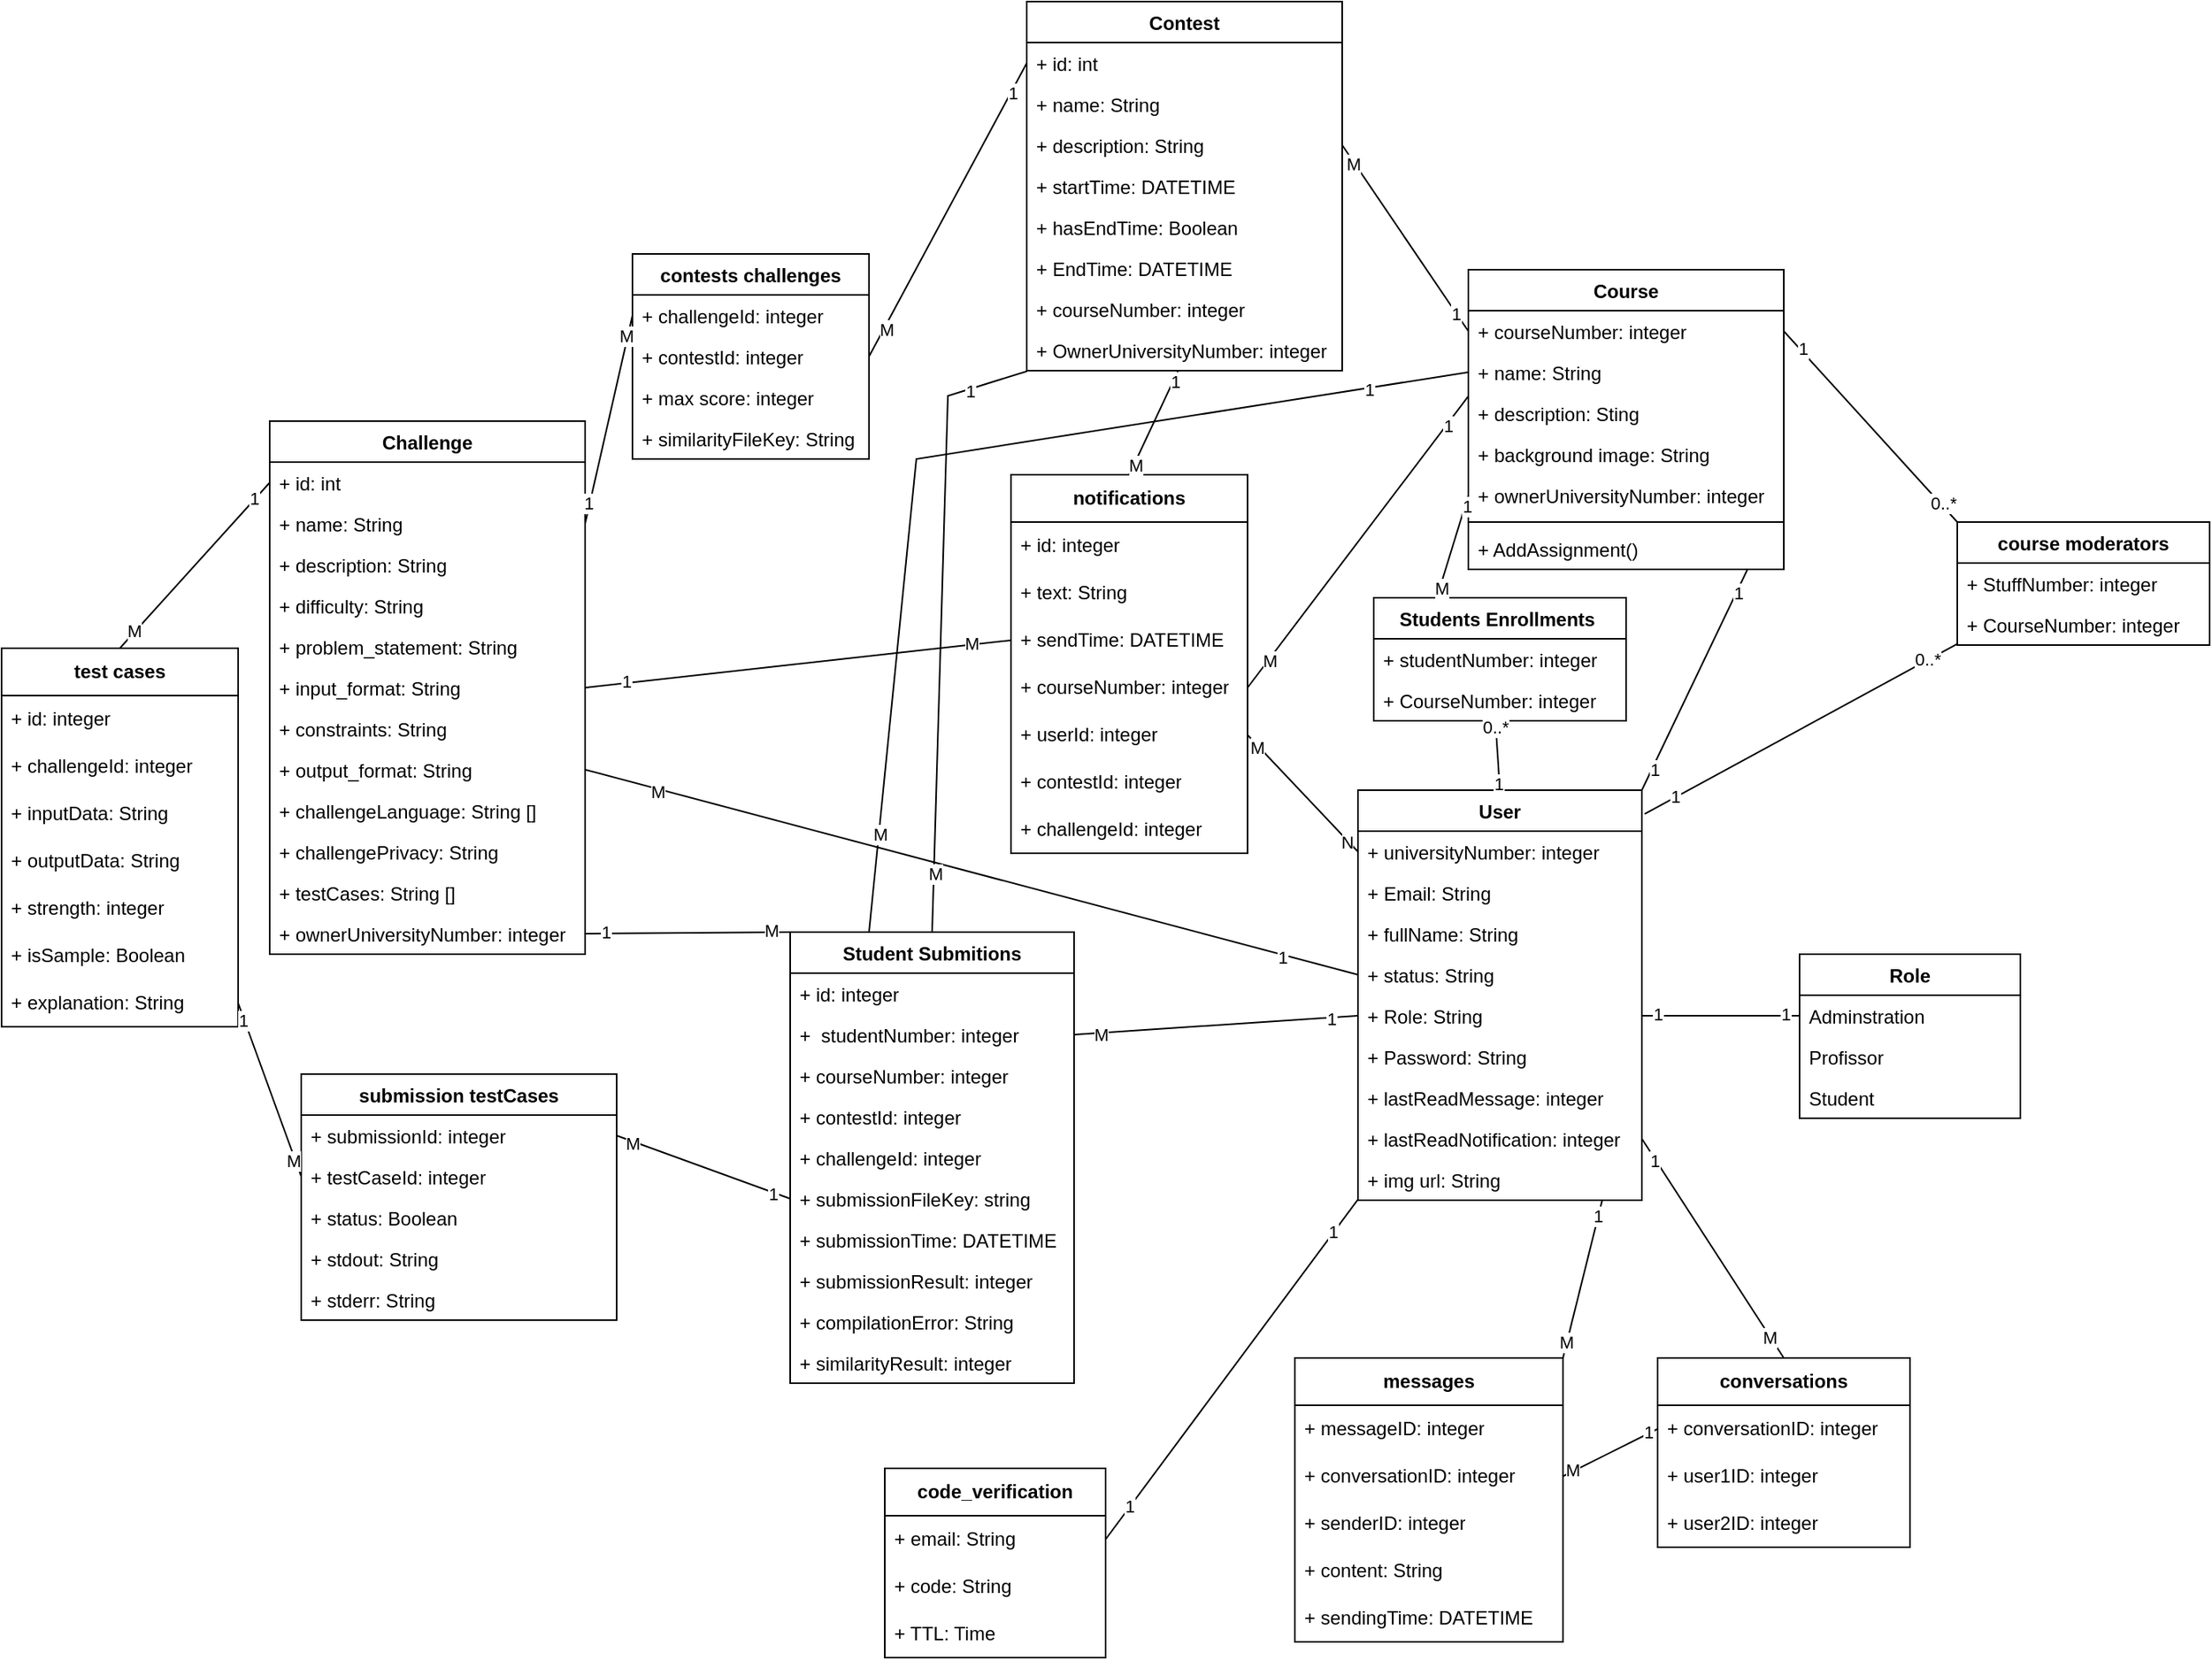 <mxfile version="21.7.5" type="device">
  <diagram id="Jk_f_CvpvK2rDSH8-ZXE" name="Page-1">
    <mxGraphModel dx="1920" dy="2298" grid="1" gridSize="10" guides="1" tooltips="1" connect="1" arrows="1" fold="1" page="1" pageScale="1" pageWidth="1654" pageHeight="1169" math="0" shadow="0">
      <root>
        <mxCell id="0" />
        <mxCell id="1" parent="0" />
        <mxCell id="eDp7D9nRS7GGigEt8n4X-1" value="User" style="swimlane;fontStyle=1;align=center;verticalAlign=top;childLayout=stackLayout;horizontal=1;startSize=26;horizontalStack=0;resizeParent=1;resizeParentMax=0;resizeLast=0;collapsible=1;marginBottom=0;" parent="1" vertex="1">
          <mxGeometry x="1660" y="-150" width="180" height="260" as="geometry">
            <mxRectangle x="860" y="20" width="60" height="26" as="alternateBounds" />
          </mxGeometry>
        </mxCell>
        <mxCell id="eDp7D9nRS7GGigEt8n4X-5" value="+ universityNumber: integer" style="text;strokeColor=none;fillColor=none;align=left;verticalAlign=top;spacingLeft=4;spacingRight=4;overflow=hidden;rotatable=0;points=[[0,0.5],[1,0.5]];portConstraint=eastwest;" parent="eDp7D9nRS7GGigEt8n4X-1" vertex="1">
          <mxGeometry y="26" width="180" height="26" as="geometry" />
        </mxCell>
        <mxCell id="kBpfkPwzgAcpYg6v_Awe-47" value="+ Email: String" style="text;strokeColor=none;fillColor=none;align=left;verticalAlign=top;spacingLeft=4;spacingRight=4;overflow=hidden;rotatable=0;points=[[0,0.5],[1,0.5]];portConstraint=eastwest;" vertex="1" parent="eDp7D9nRS7GGigEt8n4X-1">
          <mxGeometry y="52" width="180" height="26" as="geometry" />
        </mxCell>
        <mxCell id="eDp7D9nRS7GGigEt8n4X-2" value="+ fullName: String" style="text;strokeColor=none;fillColor=none;align=left;verticalAlign=top;spacingLeft=4;spacingRight=4;overflow=hidden;rotatable=0;points=[[0,0.5],[1,0.5]];portConstraint=eastwest;" parent="eDp7D9nRS7GGigEt8n4X-1" vertex="1">
          <mxGeometry y="78" width="180" height="26" as="geometry" />
        </mxCell>
        <mxCell id="eDp7D9nRS7GGigEt8n4X-91" value="+ status: String" style="text;strokeColor=none;fillColor=none;align=left;verticalAlign=top;spacingLeft=4;spacingRight=4;overflow=hidden;rotatable=0;points=[[0,0.5],[1,0.5]];portConstraint=eastwest;" parent="eDp7D9nRS7GGigEt8n4X-1" vertex="1">
          <mxGeometry y="104" width="180" height="26" as="geometry" />
        </mxCell>
        <mxCell id="4LXyiXXGoAEXJD3GK57s-1" value="+ Role: String" style="text;strokeColor=none;fillColor=none;align=left;verticalAlign=top;spacingLeft=4;spacingRight=4;overflow=hidden;rotatable=0;points=[[0,0.5],[1,0.5]];portConstraint=eastwest;" parent="eDp7D9nRS7GGigEt8n4X-1" vertex="1">
          <mxGeometry y="130" width="180" height="26" as="geometry" />
        </mxCell>
        <mxCell id="eDp7D9nRS7GGigEt8n4X-6" value="+ Password: String" style="text;strokeColor=none;fillColor=none;align=left;verticalAlign=top;spacingLeft=4;spacingRight=4;overflow=hidden;rotatable=0;points=[[0,0.5],[1,0.5]];portConstraint=eastwest;" parent="eDp7D9nRS7GGigEt8n4X-1" vertex="1">
          <mxGeometry y="156" width="180" height="26" as="geometry" />
        </mxCell>
        <mxCell id="eDp7D9nRS7GGigEt8n4X-4" value="+ lastReadMessage: integer" style="text;strokeColor=none;fillColor=none;align=left;verticalAlign=top;spacingLeft=4;spacingRight=4;overflow=hidden;rotatable=0;points=[[0,0.5],[1,0.5]];portConstraint=eastwest;" parent="eDp7D9nRS7GGigEt8n4X-1" vertex="1">
          <mxGeometry y="182" width="180" height="26" as="geometry" />
        </mxCell>
        <mxCell id="eDp7D9nRS7GGigEt8n4X-18" value="+ lastReadNotification: integer" style="text;strokeColor=none;fillColor=none;align=left;verticalAlign=top;spacingLeft=4;spacingRight=4;overflow=hidden;rotatable=0;points=[[0,0.5],[1,0.5]];portConstraint=eastwest;" parent="eDp7D9nRS7GGigEt8n4X-1" vertex="1">
          <mxGeometry y="208" width="180" height="26" as="geometry" />
        </mxCell>
        <mxCell id="eDp7D9nRS7GGigEt8n4X-90" value="+ img url: String " style="text;strokeColor=none;fillColor=none;align=left;verticalAlign=top;spacingLeft=4;spacingRight=4;overflow=hidden;rotatable=0;points=[[0,0.5],[1,0.5]];portConstraint=eastwest;" parent="eDp7D9nRS7GGigEt8n4X-1" vertex="1">
          <mxGeometry y="234" width="180" height="26" as="geometry" />
        </mxCell>
        <mxCell id="eDp7D9nRS7GGigEt8n4X-19" value="Course" style="swimlane;fontStyle=1;align=center;verticalAlign=top;childLayout=stackLayout;horizontal=1;startSize=26;horizontalStack=0;resizeParent=1;resizeParentMax=0;resizeLast=0;collapsible=1;marginBottom=0;" parent="1" vertex="1">
          <mxGeometry x="1730" y="-480" width="200" height="190" as="geometry" />
        </mxCell>
        <mxCell id="eDp7D9nRS7GGigEt8n4X-20" value="+ courseNumber: integer" style="text;strokeColor=none;fillColor=none;align=left;verticalAlign=top;spacingLeft=4;spacingRight=4;overflow=hidden;rotatable=0;points=[[0,0.5],[1,0.5]];portConstraint=eastwest;" parent="eDp7D9nRS7GGigEt8n4X-19" vertex="1">
          <mxGeometry y="26" width="200" height="26" as="geometry" />
        </mxCell>
        <mxCell id="eDp7D9nRS7GGigEt8n4X-23" value="+ name: String" style="text;strokeColor=none;fillColor=none;align=left;verticalAlign=top;spacingLeft=4;spacingRight=4;overflow=hidden;rotatable=0;points=[[0,0.5],[1,0.5]];portConstraint=eastwest;" parent="eDp7D9nRS7GGigEt8n4X-19" vertex="1">
          <mxGeometry y="52" width="200" height="26" as="geometry" />
        </mxCell>
        <mxCell id="iztIxZkP0zYVga7EsupR-1" value="+ description: Sting" style="text;strokeColor=none;fillColor=none;align=left;verticalAlign=top;spacingLeft=4;spacingRight=4;overflow=hidden;rotatable=0;points=[[0,0.5],[1,0.5]];portConstraint=eastwest;" parent="eDp7D9nRS7GGigEt8n4X-19" vertex="1">
          <mxGeometry y="78" width="200" height="26" as="geometry" />
        </mxCell>
        <mxCell id="iztIxZkP0zYVga7EsupR-2" value="+ background image: String" style="text;strokeColor=none;fillColor=none;align=left;verticalAlign=top;spacingLeft=4;spacingRight=4;overflow=hidden;rotatable=0;points=[[0,0.5],[1,0.5]];portConstraint=eastwest;" parent="eDp7D9nRS7GGigEt8n4X-19" vertex="1">
          <mxGeometry y="104" width="200" height="26" as="geometry" />
        </mxCell>
        <mxCell id="41iTAI2O1hVIT4bep-AT-25" value="+ ownerUniversityNumber: integer" style="text;strokeColor=none;fillColor=none;align=left;verticalAlign=top;spacingLeft=4;spacingRight=4;overflow=hidden;rotatable=0;points=[[0,0.5],[1,0.5]];portConstraint=eastwest;" parent="eDp7D9nRS7GGigEt8n4X-19" vertex="1">
          <mxGeometry y="130" width="200" height="26" as="geometry" />
        </mxCell>
        <mxCell id="eDp7D9nRS7GGigEt8n4X-21" value="" style="line;strokeWidth=1;fillColor=none;align=left;verticalAlign=middle;spacingTop=-1;spacingLeft=3;spacingRight=3;rotatable=0;labelPosition=right;points=[];portConstraint=eastwest;" parent="eDp7D9nRS7GGigEt8n4X-19" vertex="1">
          <mxGeometry y="156" width="200" height="8" as="geometry" />
        </mxCell>
        <mxCell id="eDp7D9nRS7GGigEt8n4X-94" value="+ AddAssignment()" style="text;strokeColor=none;fillColor=none;align=left;verticalAlign=top;spacingLeft=4;spacingRight=4;overflow=hidden;rotatable=0;points=[[0,0.5],[1,0.5]];portConstraint=eastwest;" parent="eDp7D9nRS7GGigEt8n4X-19" vertex="1">
          <mxGeometry y="164" width="200" height="26" as="geometry" />
        </mxCell>
        <mxCell id="eDp7D9nRS7GGigEt8n4X-29" value="Challenge" style="swimlane;fontStyle=1;align=center;verticalAlign=top;childLayout=stackLayout;horizontal=1;startSize=26;horizontalStack=0;resizeParent=1;resizeParentMax=0;resizeLast=0;collapsible=1;marginBottom=0;" parent="1" vertex="1">
          <mxGeometry x="970" y="-384" width="200" height="338" as="geometry" />
        </mxCell>
        <mxCell id="eDp7D9nRS7GGigEt8n4X-30" value="+ id: int" style="text;strokeColor=none;fillColor=none;align=left;verticalAlign=top;spacingLeft=4;spacingRight=4;overflow=hidden;rotatable=0;points=[[0,0.5],[1,0.5]];portConstraint=eastwest;" parent="eDp7D9nRS7GGigEt8n4X-29" vertex="1">
          <mxGeometry y="26" width="200" height="26" as="geometry" />
        </mxCell>
        <mxCell id="eDp7D9nRS7GGigEt8n4X-33" value="+ name: String" style="text;strokeColor=none;fillColor=none;align=left;verticalAlign=top;spacingLeft=4;spacingRight=4;overflow=hidden;rotatable=0;points=[[0,0.5],[1,0.5]];portConstraint=eastwest;" parent="eDp7D9nRS7GGigEt8n4X-29" vertex="1">
          <mxGeometry y="52" width="200" height="26" as="geometry" />
        </mxCell>
        <mxCell id="eDp7D9nRS7GGigEt8n4X-34" value="+ description: String" style="text;strokeColor=none;fillColor=none;align=left;verticalAlign=top;spacingLeft=4;spacingRight=4;overflow=hidden;rotatable=0;points=[[0,0.5],[1,0.5]];portConstraint=eastwest;" parent="eDp7D9nRS7GGigEt8n4X-29" vertex="1">
          <mxGeometry y="78" width="200" height="26" as="geometry" />
        </mxCell>
        <mxCell id="kBpfkPwzgAcpYg6v_Awe-37" value="+ difficulty: String" style="text;strokeColor=none;fillColor=none;align=left;verticalAlign=top;spacingLeft=4;spacingRight=4;overflow=hidden;rotatable=0;points=[[0,0.5],[1,0.5]];portConstraint=eastwest;" vertex="1" parent="eDp7D9nRS7GGigEt8n4X-29">
          <mxGeometry y="104" width="200" height="26" as="geometry" />
        </mxCell>
        <mxCell id="kBpfkPwzgAcpYg6v_Awe-38" value="+ problem_statement: String" style="text;strokeColor=none;fillColor=none;align=left;verticalAlign=top;spacingLeft=4;spacingRight=4;overflow=hidden;rotatable=0;points=[[0,0.5],[1,0.5]];portConstraint=eastwest;" vertex="1" parent="eDp7D9nRS7GGigEt8n4X-29">
          <mxGeometry y="130" width="200" height="26" as="geometry" />
        </mxCell>
        <mxCell id="kBpfkPwzgAcpYg6v_Awe-39" value="+ input_format: String" style="text;strokeColor=none;fillColor=none;align=left;verticalAlign=top;spacingLeft=4;spacingRight=4;overflow=hidden;rotatable=0;points=[[0,0.5],[1,0.5]];portConstraint=eastwest;" vertex="1" parent="eDp7D9nRS7GGigEt8n4X-29">
          <mxGeometry y="156" width="200" height="26" as="geometry" />
        </mxCell>
        <mxCell id="kBpfkPwzgAcpYg6v_Awe-40" value="+ constraints: String" style="text;strokeColor=none;fillColor=none;align=left;verticalAlign=top;spacingLeft=4;spacingRight=4;overflow=hidden;rotatable=0;points=[[0,0.5],[1,0.5]];portConstraint=eastwest;" vertex="1" parent="eDp7D9nRS7GGigEt8n4X-29">
          <mxGeometry y="182" width="200" height="26" as="geometry" />
        </mxCell>
        <mxCell id="kBpfkPwzgAcpYg6v_Awe-41" value="+ output_format: String" style="text;strokeColor=none;fillColor=none;align=left;verticalAlign=top;spacingLeft=4;spacingRight=4;overflow=hidden;rotatable=0;points=[[0,0.5],[1,0.5]];portConstraint=eastwest;" vertex="1" parent="eDp7D9nRS7GGigEt8n4X-29">
          <mxGeometry y="208" width="200" height="26" as="geometry" />
        </mxCell>
        <mxCell id="kBpfkPwzgAcpYg6v_Awe-44" value="+ challengeLanguage: String []" style="text;strokeColor=none;fillColor=none;align=left;verticalAlign=top;spacingLeft=4;spacingRight=4;overflow=hidden;rotatable=0;points=[[0,0.5],[1,0.5]];portConstraint=eastwest;" vertex="1" parent="eDp7D9nRS7GGigEt8n4X-29">
          <mxGeometry y="234" width="200" height="26" as="geometry" />
        </mxCell>
        <mxCell id="kBpfkPwzgAcpYg6v_Awe-42" value="+ challengePrivacy: String" style="text;strokeColor=none;fillColor=none;align=left;verticalAlign=top;spacingLeft=4;spacingRight=4;overflow=hidden;rotatable=0;points=[[0,0.5],[1,0.5]];portConstraint=eastwest;" vertex="1" parent="eDp7D9nRS7GGigEt8n4X-29">
          <mxGeometry y="260" width="200" height="26" as="geometry" />
        </mxCell>
        <mxCell id="eDp7D9nRS7GGigEt8n4X-35" value="+ testCases: String []" style="text;strokeColor=none;fillColor=none;align=left;verticalAlign=top;spacingLeft=4;spacingRight=4;overflow=hidden;rotatable=0;points=[[0,0.5],[1,0.5]];portConstraint=eastwest;" parent="eDp7D9nRS7GGigEt8n4X-29" vertex="1">
          <mxGeometry y="286" width="200" height="26" as="geometry" />
        </mxCell>
        <mxCell id="41iTAI2O1hVIT4bep-AT-24" value="+ ownerUniversityNumber: integer" style="text;strokeColor=none;fillColor=none;align=left;verticalAlign=top;spacingLeft=4;spacingRight=4;overflow=hidden;rotatable=0;points=[[0,0.5],[1,0.5]];portConstraint=eastwest;" parent="eDp7D9nRS7GGigEt8n4X-29" vertex="1">
          <mxGeometry y="312" width="200" height="26" as="geometry" />
        </mxCell>
        <mxCell id="eDp7D9nRS7GGigEt8n4X-38" value="course moderators" style="swimlane;fontStyle=1;align=center;verticalAlign=top;childLayout=stackLayout;horizontal=1;startSize=26;horizontalStack=0;resizeParent=1;resizeParentMax=0;resizeLast=0;collapsible=1;marginBottom=0;" parent="1" vertex="1">
          <mxGeometry x="2040" y="-320" width="160" height="78" as="geometry" />
        </mxCell>
        <mxCell id="eDp7D9nRS7GGigEt8n4X-39" value="+ StuffNumber: integer" style="text;strokeColor=none;fillColor=none;align=left;verticalAlign=top;spacingLeft=4;spacingRight=4;overflow=hidden;rotatable=0;points=[[0,0.5],[1,0.5]];portConstraint=eastwest;" parent="eDp7D9nRS7GGigEt8n4X-38" vertex="1">
          <mxGeometry y="26" width="160" height="26" as="geometry" />
        </mxCell>
        <mxCell id="eDp7D9nRS7GGigEt8n4X-42" value="+ CourseNumber: integer" style="text;strokeColor=none;fillColor=none;align=left;verticalAlign=top;spacingLeft=4;spacingRight=4;overflow=hidden;rotatable=0;points=[[0,0.5],[1,0.5]];portConstraint=eastwest;" parent="eDp7D9nRS7GGigEt8n4X-38" vertex="1">
          <mxGeometry y="52" width="160" height="26" as="geometry" />
        </mxCell>
        <mxCell id="eDp7D9nRS7GGigEt8n4X-52" value="Students Enrollments " style="swimlane;fontStyle=1;align=center;verticalAlign=top;childLayout=stackLayout;horizontal=1;startSize=26;horizontalStack=0;resizeParent=1;resizeParentMax=0;resizeLast=0;collapsible=1;marginBottom=0;" parent="1" vertex="1">
          <mxGeometry x="1670" y="-272" width="160" height="78" as="geometry" />
        </mxCell>
        <mxCell id="eDp7D9nRS7GGigEt8n4X-53" value="+ studentNumber: integer" style="text;strokeColor=none;fillColor=none;align=left;verticalAlign=top;spacingLeft=4;spacingRight=4;overflow=hidden;rotatable=0;points=[[0,0.5],[1,0.5]];portConstraint=eastwest;" parent="eDp7D9nRS7GGigEt8n4X-52" vertex="1">
          <mxGeometry y="26" width="160" height="26" as="geometry" />
        </mxCell>
        <mxCell id="eDp7D9nRS7GGigEt8n4X-54" value="+ CourseNumber: integer" style="text;strokeColor=none;fillColor=none;align=left;verticalAlign=top;spacingLeft=4;spacingRight=4;overflow=hidden;rotatable=0;points=[[0,0.5],[1,0.5]];portConstraint=eastwest;" parent="eDp7D9nRS7GGigEt8n4X-52" vertex="1">
          <mxGeometry y="52" width="160" height="26" as="geometry" />
        </mxCell>
        <mxCell id="eDp7D9nRS7GGigEt8n4X-69" value="Student Submitions" style="swimlane;fontStyle=1;align=center;verticalAlign=top;childLayout=stackLayout;horizontal=1;startSize=26;horizontalStack=0;resizeParent=1;resizeParentMax=0;resizeLast=0;collapsible=1;marginBottom=0;" parent="1" vertex="1">
          <mxGeometry x="1300" y="-60" width="180" height="286" as="geometry" />
        </mxCell>
        <mxCell id="eDp7D9nRS7GGigEt8n4X-70" value="+ id: integer" style="text;strokeColor=none;fillColor=none;align=left;verticalAlign=top;spacingLeft=4;spacingRight=4;overflow=hidden;rotatable=0;points=[[0,0.5],[1,0.5]];portConstraint=eastwest;" parent="eDp7D9nRS7GGigEt8n4X-69" vertex="1">
          <mxGeometry y="26" width="180" height="26" as="geometry" />
        </mxCell>
        <mxCell id="eDp7D9nRS7GGigEt8n4X-73" value="+  studentNumber: integer" style="text;strokeColor=none;fillColor=none;align=left;verticalAlign=top;spacingLeft=4;spacingRight=4;overflow=hidden;rotatable=0;points=[[0,0.5],[1,0.5]];portConstraint=eastwest;" parent="eDp7D9nRS7GGigEt8n4X-69" vertex="1">
          <mxGeometry y="52" width="180" height="26" as="geometry" />
        </mxCell>
        <mxCell id="eDp7D9nRS7GGigEt8n4X-74" value="+ courseNumber: integer" style="text;strokeColor=none;fillColor=none;align=left;verticalAlign=top;spacingLeft=4;spacingRight=4;overflow=hidden;rotatable=0;points=[[0,0.5],[1,0.5]];portConstraint=eastwest;" parent="eDp7D9nRS7GGigEt8n4X-69" vertex="1">
          <mxGeometry y="78" width="180" height="26" as="geometry" />
        </mxCell>
        <mxCell id="kBpfkPwzgAcpYg6v_Awe-81" value="+ contestId: integer" style="text;strokeColor=none;fillColor=none;align=left;verticalAlign=top;spacingLeft=4;spacingRight=4;overflow=hidden;rotatable=0;points=[[0,0.5],[1,0.5]];portConstraint=eastwest;" vertex="1" parent="eDp7D9nRS7GGigEt8n4X-69">
          <mxGeometry y="104" width="180" height="26" as="geometry" />
        </mxCell>
        <mxCell id="eDp7D9nRS7GGigEt8n4X-85" value="+ challengeId: integer" style="text;strokeColor=none;fillColor=none;align=left;verticalAlign=top;spacingLeft=4;spacingRight=4;overflow=hidden;rotatable=0;points=[[0,0.5],[1,0.5]];portConstraint=eastwest;" parent="eDp7D9nRS7GGigEt8n4X-69" vertex="1">
          <mxGeometry y="130" width="180" height="26" as="geometry" />
        </mxCell>
        <mxCell id="eDp7D9nRS7GGigEt8n4X-87" value="+ submissionFileKey: string" style="text;strokeColor=none;fillColor=none;align=left;verticalAlign=top;spacingLeft=4;spacingRight=4;overflow=hidden;rotatable=0;points=[[0,0.5],[1,0.5]];portConstraint=eastwest;" parent="eDp7D9nRS7GGigEt8n4X-69" vertex="1">
          <mxGeometry y="156" width="180" height="26" as="geometry" />
        </mxCell>
        <mxCell id="eDp7D9nRS7GGigEt8n4X-88" value="+ submissionTime: DATETIME" style="text;strokeColor=none;fillColor=none;align=left;verticalAlign=top;spacingLeft=4;spacingRight=4;overflow=hidden;rotatable=0;points=[[0,0.5],[1,0.5]];portConstraint=eastwest;" parent="eDp7D9nRS7GGigEt8n4X-69" vertex="1">
          <mxGeometry y="182" width="180" height="26" as="geometry" />
        </mxCell>
        <mxCell id="kBpfkPwzgAcpYg6v_Awe-59" value="+ submissionResult: integer" style="text;strokeColor=none;fillColor=none;align=left;verticalAlign=top;spacingLeft=4;spacingRight=4;overflow=hidden;rotatable=0;points=[[0,0.5],[1,0.5]];portConstraint=eastwest;" vertex="1" parent="eDp7D9nRS7GGigEt8n4X-69">
          <mxGeometry y="208" width="180" height="26" as="geometry" />
        </mxCell>
        <mxCell id="kBpfkPwzgAcpYg6v_Awe-60" value="+ compilationError: String" style="text;strokeColor=none;fillColor=none;align=left;verticalAlign=top;spacingLeft=4;spacingRight=4;overflow=hidden;rotatable=0;points=[[0,0.5],[1,0.5]];portConstraint=eastwest;" vertex="1" parent="eDp7D9nRS7GGigEt8n4X-69">
          <mxGeometry y="234" width="180" height="26" as="geometry" />
        </mxCell>
        <mxCell id="kBpfkPwzgAcpYg6v_Awe-61" value="+ similarityResult: integer" style="text;strokeColor=none;fillColor=none;align=left;verticalAlign=top;spacingLeft=4;spacingRight=4;overflow=hidden;rotatable=0;points=[[0,0.5],[1,0.5]];portConstraint=eastwest;" vertex="1" parent="eDp7D9nRS7GGigEt8n4X-69">
          <mxGeometry y="260" width="180" height="26" as="geometry" />
        </mxCell>
        <mxCell id="4LXyiXXGoAEXJD3GK57s-2" value="Role" style="swimlane;fontStyle=1;childLayout=stackLayout;horizontal=1;startSize=26;fillColor=none;horizontalStack=0;resizeParent=1;resizeParentMax=0;resizeLast=0;collapsible=1;marginBottom=0;" parent="1" vertex="1">
          <mxGeometry x="1940" y="-46" width="140" height="104" as="geometry" />
        </mxCell>
        <mxCell id="4LXyiXXGoAEXJD3GK57s-3" value="Adminstration" style="text;strokeColor=none;fillColor=none;align=left;verticalAlign=top;spacingLeft=4;spacingRight=4;overflow=hidden;rotatable=0;points=[[0,0.5],[1,0.5]];portConstraint=eastwest;" parent="4LXyiXXGoAEXJD3GK57s-2" vertex="1">
          <mxGeometry y="26" width="140" height="26" as="geometry" />
        </mxCell>
        <mxCell id="4LXyiXXGoAEXJD3GK57s-4" value="Profissor" style="text;strokeColor=none;fillColor=none;align=left;verticalAlign=top;spacingLeft=4;spacingRight=4;overflow=hidden;rotatable=0;points=[[0,0.5],[1,0.5]];portConstraint=eastwest;" parent="4LXyiXXGoAEXJD3GK57s-2" vertex="1">
          <mxGeometry y="52" width="140" height="26" as="geometry" />
        </mxCell>
        <mxCell id="4LXyiXXGoAEXJD3GK57s-5" value="Student" style="text;strokeColor=none;fillColor=none;align=left;verticalAlign=top;spacingLeft=4;spacingRight=4;overflow=hidden;rotatable=0;points=[[0,0.5],[1,0.5]];portConstraint=eastwest;" parent="4LXyiXXGoAEXJD3GK57s-2" vertex="1">
          <mxGeometry y="78" width="140" height="26" as="geometry" />
        </mxCell>
        <mxCell id="41iTAI2O1hVIT4bep-AT-3" value="Contest" style="swimlane;fontStyle=1;childLayout=stackLayout;horizontal=1;startSize=26;fillColor=none;horizontalStack=0;resizeParent=1;resizeParentMax=0;resizeLast=0;collapsible=1;marginBottom=0;" parent="1" vertex="1">
          <mxGeometry x="1450" y="-650" width="200" height="234" as="geometry" />
        </mxCell>
        <mxCell id="41iTAI2O1hVIT4bep-AT-7" value="+ id: int" style="text;strokeColor=none;fillColor=none;align=left;verticalAlign=top;spacingLeft=4;spacingRight=4;overflow=hidden;rotatable=0;points=[[0,0.5],[1,0.5]];portConstraint=eastwest;" parent="41iTAI2O1hVIT4bep-AT-3" vertex="1">
          <mxGeometry y="26" width="200" height="26" as="geometry" />
        </mxCell>
        <mxCell id="41iTAI2O1hVIT4bep-AT-8" value="+ name: String" style="text;strokeColor=none;fillColor=none;align=left;verticalAlign=top;spacingLeft=4;spacingRight=4;overflow=hidden;rotatable=0;points=[[0,0.5],[1,0.5]];portConstraint=eastwest;" parent="41iTAI2O1hVIT4bep-AT-3" vertex="1">
          <mxGeometry y="52" width="200" height="26" as="geometry" />
        </mxCell>
        <mxCell id="rzQLqiyJ5y7Z2GOoiwzJ-1" value="+ description: String" style="text;strokeColor=none;fillColor=none;align=left;verticalAlign=top;spacingLeft=4;spacingRight=4;overflow=hidden;rotatable=0;points=[[0,0.5],[1,0.5]];portConstraint=eastwest;" parent="41iTAI2O1hVIT4bep-AT-3" vertex="1">
          <mxGeometry y="78" width="200" height="26" as="geometry" />
        </mxCell>
        <mxCell id="41iTAI2O1hVIT4bep-AT-5" value="+ startTime: DATETIME" style="text;strokeColor=none;fillColor=none;align=left;verticalAlign=top;spacingLeft=4;spacingRight=4;overflow=hidden;rotatable=0;points=[[0,0.5],[1,0.5]];portConstraint=eastwest;" parent="41iTAI2O1hVIT4bep-AT-3" vertex="1">
          <mxGeometry y="104" width="200" height="26" as="geometry" />
        </mxCell>
        <mxCell id="rzQLqiyJ5y7Z2GOoiwzJ-2" value="+ hasEndTime: Boolean" style="text;strokeColor=none;fillColor=none;align=left;verticalAlign=top;spacingLeft=4;spacingRight=4;overflow=hidden;rotatable=0;points=[[0,0.5],[1,0.5]];portConstraint=eastwest;" parent="41iTAI2O1hVIT4bep-AT-3" vertex="1">
          <mxGeometry y="130" width="200" height="26" as="geometry" />
        </mxCell>
        <mxCell id="41iTAI2O1hVIT4bep-AT-6" value="+ EndTime: DATETIME" style="text;strokeColor=none;fillColor=none;align=left;verticalAlign=top;spacingLeft=4;spacingRight=4;overflow=hidden;rotatable=0;points=[[0,0.5],[1,0.5]];portConstraint=eastwest;" parent="41iTAI2O1hVIT4bep-AT-3" vertex="1">
          <mxGeometry y="156" width="200" height="26" as="geometry" />
        </mxCell>
        <mxCell id="iztIxZkP0zYVga7EsupR-3" value="+ courseNumber: integer" style="text;align=left;verticalAlign=top;spacingLeft=4;spacingRight=4;overflow=hidden;rotatable=0;points=[[0,0.5],[1,0.5]];portConstraint=eastwest;" parent="41iTAI2O1hVIT4bep-AT-3" vertex="1">
          <mxGeometry y="182" width="200" height="26" as="geometry" />
        </mxCell>
        <mxCell id="41iTAI2O1hVIT4bep-AT-23" value="+ OwnerUniversityNumber: integer" style="text;strokeColor=none;fillColor=none;align=left;verticalAlign=top;spacingLeft=4;spacingRight=4;overflow=hidden;rotatable=0;points=[[0,0.5],[1,0.5]];portConstraint=eastwest;" parent="41iTAI2O1hVIT4bep-AT-3" vertex="1">
          <mxGeometry y="208" width="200" height="26" as="geometry" />
        </mxCell>
        <mxCell id="41iTAI2O1hVIT4bep-AT-13" value="contests challenges" style="swimlane;fontStyle=1;childLayout=stackLayout;horizontal=1;startSize=26;fillColor=none;horizontalStack=0;resizeParent=1;resizeParentMax=0;resizeLast=0;collapsible=1;marginBottom=0;" parent="1" vertex="1">
          <mxGeometry x="1200" y="-490" width="150" height="130" as="geometry" />
        </mxCell>
        <mxCell id="41iTAI2O1hVIT4bep-AT-14" value="+ challengeId: integer" style="text;strokeColor=none;fillColor=none;align=left;verticalAlign=top;spacingLeft=4;spacingRight=4;overflow=hidden;rotatable=0;points=[[0,0.5],[1,0.5]];portConstraint=eastwest;" parent="41iTAI2O1hVIT4bep-AT-13" vertex="1">
          <mxGeometry y="26" width="150" height="26" as="geometry" />
        </mxCell>
        <mxCell id="41iTAI2O1hVIT4bep-AT-15" value="+ contestId: integer" style="text;strokeColor=none;fillColor=none;align=left;verticalAlign=top;spacingLeft=4;spacingRight=4;overflow=hidden;rotatable=0;points=[[0,0.5],[1,0.5]];portConstraint=eastwest;" parent="41iTAI2O1hVIT4bep-AT-13" vertex="1">
          <mxGeometry y="52" width="150" height="26" as="geometry" />
        </mxCell>
        <mxCell id="41iTAI2O1hVIT4bep-AT-16" value="+ max score: integer" style="text;strokeColor=none;fillColor=none;align=left;verticalAlign=top;spacingLeft=4;spacingRight=4;overflow=hidden;rotatable=0;points=[[0,0.5],[1,0.5]];portConstraint=eastwest;" parent="41iTAI2O1hVIT4bep-AT-13" vertex="1">
          <mxGeometry y="78" width="150" height="26" as="geometry" />
        </mxCell>
        <mxCell id="kBpfkPwzgAcpYg6v_Awe-46" value="+ similarityFileKey: String" style="text;strokeColor=none;fillColor=none;align=left;verticalAlign=top;spacingLeft=4;spacingRight=4;overflow=hidden;rotatable=0;points=[[0,0.5],[1,0.5]];portConstraint=eastwest;" vertex="1" parent="41iTAI2O1hVIT4bep-AT-13">
          <mxGeometry y="104" width="150" height="26" as="geometry" />
        </mxCell>
        <mxCell id="kBpfkPwzgAcpYg6v_Awe-2" value="&lt;b&gt;code_verification&lt;/b&gt;" style="swimlane;fontStyle=0;childLayout=stackLayout;horizontal=1;startSize=30;horizontalStack=0;resizeParent=1;resizeParentMax=0;resizeLast=0;collapsible=1;marginBottom=0;whiteSpace=wrap;html=1;" vertex="1" parent="1">
          <mxGeometry x="1360" y="280" width="140" height="120" as="geometry" />
        </mxCell>
        <mxCell id="kBpfkPwzgAcpYg6v_Awe-3" value="+ email: String" style="text;strokeColor=none;fillColor=none;align=left;verticalAlign=middle;spacingLeft=4;spacingRight=4;overflow=hidden;points=[[0,0.5],[1,0.5]];portConstraint=eastwest;rotatable=0;whiteSpace=wrap;html=1;" vertex="1" parent="kBpfkPwzgAcpYg6v_Awe-2">
          <mxGeometry y="30" width="140" height="30" as="geometry" />
        </mxCell>
        <mxCell id="kBpfkPwzgAcpYg6v_Awe-4" value="+ code: String" style="text;strokeColor=none;fillColor=none;align=left;verticalAlign=middle;spacingLeft=4;spacingRight=4;overflow=hidden;points=[[0,0.5],[1,0.5]];portConstraint=eastwest;rotatable=0;whiteSpace=wrap;html=1;" vertex="1" parent="kBpfkPwzgAcpYg6v_Awe-2">
          <mxGeometry y="60" width="140" height="30" as="geometry" />
        </mxCell>
        <mxCell id="kBpfkPwzgAcpYg6v_Awe-5" value="+ TTL: Time" style="text;strokeColor=none;fillColor=none;align=left;verticalAlign=middle;spacingLeft=4;spacingRight=4;overflow=hidden;points=[[0,0.5],[1,0.5]];portConstraint=eastwest;rotatable=0;whiteSpace=wrap;html=1;" vertex="1" parent="kBpfkPwzgAcpYg6v_Awe-2">
          <mxGeometry y="90" width="140" height="30" as="geometry" />
        </mxCell>
        <mxCell id="kBpfkPwzgAcpYg6v_Awe-6" value="&lt;b&gt;notifications&lt;/b&gt;" style="swimlane;fontStyle=0;childLayout=stackLayout;horizontal=1;startSize=30;horizontalStack=0;resizeParent=1;resizeParentMax=0;resizeLast=0;collapsible=1;marginBottom=0;whiteSpace=wrap;html=1;" vertex="1" parent="1">
          <mxGeometry x="1440" y="-350" width="150" height="240" as="geometry" />
        </mxCell>
        <mxCell id="kBpfkPwzgAcpYg6v_Awe-7" value="+ id: integer" style="text;strokeColor=none;fillColor=none;align=left;verticalAlign=middle;spacingLeft=4;spacingRight=4;overflow=hidden;points=[[0,0.5],[1,0.5]];portConstraint=eastwest;rotatable=0;whiteSpace=wrap;html=1;" vertex="1" parent="kBpfkPwzgAcpYg6v_Awe-6">
          <mxGeometry y="30" width="150" height="30" as="geometry" />
        </mxCell>
        <mxCell id="kBpfkPwzgAcpYg6v_Awe-8" value="+ text: String" style="text;strokeColor=none;fillColor=none;align=left;verticalAlign=middle;spacingLeft=4;spacingRight=4;overflow=hidden;points=[[0,0.5],[1,0.5]];portConstraint=eastwest;rotatable=0;whiteSpace=wrap;html=1;" vertex="1" parent="kBpfkPwzgAcpYg6v_Awe-6">
          <mxGeometry y="60" width="150" height="30" as="geometry" />
        </mxCell>
        <mxCell id="kBpfkPwzgAcpYg6v_Awe-9" value="+ sendTime: DATETIME" style="text;strokeColor=none;fillColor=none;align=left;verticalAlign=middle;spacingLeft=4;spacingRight=4;overflow=hidden;points=[[0,0.5],[1,0.5]];portConstraint=eastwest;rotatable=0;whiteSpace=wrap;html=1;" vertex="1" parent="kBpfkPwzgAcpYg6v_Awe-6">
          <mxGeometry y="90" width="150" height="30" as="geometry" />
        </mxCell>
        <mxCell id="kBpfkPwzgAcpYg6v_Awe-10" value="+ courseNumber: integer" style="text;strokeColor=none;fillColor=none;align=left;verticalAlign=middle;spacingLeft=4;spacingRight=4;overflow=hidden;points=[[0,0.5],[1,0.5]];portConstraint=eastwest;rotatable=0;whiteSpace=wrap;html=1;" vertex="1" parent="kBpfkPwzgAcpYg6v_Awe-6">
          <mxGeometry y="120" width="150" height="30" as="geometry" />
        </mxCell>
        <mxCell id="kBpfkPwzgAcpYg6v_Awe-11" value="+ userId: integer" style="text;strokeColor=none;fillColor=none;align=left;verticalAlign=middle;spacingLeft=4;spacingRight=4;overflow=hidden;points=[[0,0.5],[1,0.5]];portConstraint=eastwest;rotatable=0;whiteSpace=wrap;html=1;" vertex="1" parent="kBpfkPwzgAcpYg6v_Awe-6">
          <mxGeometry y="150" width="150" height="30" as="geometry" />
        </mxCell>
        <mxCell id="kBpfkPwzgAcpYg6v_Awe-12" value="+ contestId: integer" style="text;strokeColor=none;fillColor=none;align=left;verticalAlign=middle;spacingLeft=4;spacingRight=4;overflow=hidden;points=[[0,0.5],[1,0.5]];portConstraint=eastwest;rotatable=0;whiteSpace=wrap;html=1;" vertex="1" parent="kBpfkPwzgAcpYg6v_Awe-6">
          <mxGeometry y="180" width="150" height="30" as="geometry" />
        </mxCell>
        <mxCell id="kBpfkPwzgAcpYg6v_Awe-13" value="+ challengeId: integer" style="text;strokeColor=none;fillColor=none;align=left;verticalAlign=middle;spacingLeft=4;spacingRight=4;overflow=hidden;points=[[0,0.5],[1,0.5]];portConstraint=eastwest;rotatable=0;whiteSpace=wrap;html=1;" vertex="1" parent="kBpfkPwzgAcpYg6v_Awe-6">
          <mxGeometry y="210" width="150" height="30" as="geometry" />
        </mxCell>
        <mxCell id="kBpfkPwzgAcpYg6v_Awe-14" value="" style="endArrow=none;html=1;rounded=0;exitX=1;exitY=0.5;exitDx=0;exitDy=0;entryX=0;entryY=0.981;entryDx=0;entryDy=0;entryPerimeter=0;" edge="1" parent="1" source="kBpfkPwzgAcpYg6v_Awe-3" target="eDp7D9nRS7GGigEt8n4X-90">
          <mxGeometry relative="1" as="geometry">
            <mxPoint x="1480" y="-64" as="sourcePoint" />
            <mxPoint x="1660" y="-110" as="targetPoint" />
          </mxGeometry>
        </mxCell>
        <mxCell id="kBpfkPwzgAcpYg6v_Awe-15" value="1" style="edgeLabel;html=1;align=center;verticalAlign=middle;resizable=0;points=[];" vertex="1" connectable="0" parent="kBpfkPwzgAcpYg6v_Awe-14">
          <mxGeometry x="0.81" y="1" relative="1" as="geometry">
            <mxPoint as="offset" />
          </mxGeometry>
        </mxCell>
        <mxCell id="kBpfkPwzgAcpYg6v_Awe-16" value="1" style="edgeLabel;html=1;align=center;verticalAlign=middle;resizable=0;points=[];" vertex="1" connectable="0" parent="kBpfkPwzgAcpYg6v_Awe-14">
          <mxGeometry x="-0.805" y="1" relative="1" as="geometry">
            <mxPoint as="offset" />
          </mxGeometry>
        </mxCell>
        <mxCell id="kBpfkPwzgAcpYg6v_Awe-17" value="" style="endArrow=none;html=1;rounded=0;exitX=0;exitY=0.5;exitDx=0;exitDy=0;entryX=1;entryY=0.5;entryDx=0;entryDy=0;" edge="1" parent="1" source="eDp7D9nRS7GGigEt8n4X-5" target="kBpfkPwzgAcpYg6v_Awe-11">
          <mxGeometry relative="1" as="geometry">
            <mxPoint x="1350" y="166" as="sourcePoint" />
            <mxPoint x="1530" y="120" as="targetPoint" />
          </mxGeometry>
        </mxCell>
        <mxCell id="kBpfkPwzgAcpYg6v_Awe-18" value="M" style="edgeLabel;html=1;align=center;verticalAlign=middle;resizable=0;points=[];" vertex="1" connectable="0" parent="kBpfkPwzgAcpYg6v_Awe-17">
          <mxGeometry x="0.81" y="1" relative="1" as="geometry">
            <mxPoint as="offset" />
          </mxGeometry>
        </mxCell>
        <mxCell id="kBpfkPwzgAcpYg6v_Awe-19" value="N" style="edgeLabel;html=1;align=center;verticalAlign=middle;resizable=0;points=[];" vertex="1" connectable="0" parent="kBpfkPwzgAcpYg6v_Awe-17">
          <mxGeometry x="-0.805" y="1" relative="1" as="geometry">
            <mxPoint as="offset" />
          </mxGeometry>
        </mxCell>
        <mxCell id="kBpfkPwzgAcpYg6v_Awe-48" value="&lt;b&gt;conversations&lt;/b&gt;" style="swimlane;fontStyle=0;childLayout=stackLayout;horizontal=1;startSize=30;horizontalStack=0;resizeParent=1;resizeParentMax=0;resizeLast=0;collapsible=1;marginBottom=0;whiteSpace=wrap;html=1;" vertex="1" parent="1">
          <mxGeometry x="1850" y="210" width="160" height="120" as="geometry" />
        </mxCell>
        <mxCell id="kBpfkPwzgAcpYg6v_Awe-49" value="+ conversationID: integer" style="text;strokeColor=none;fillColor=none;align=left;verticalAlign=middle;spacingLeft=4;spacingRight=4;overflow=hidden;points=[[0,0.5],[1,0.5]];portConstraint=eastwest;rotatable=0;whiteSpace=wrap;html=1;" vertex="1" parent="kBpfkPwzgAcpYg6v_Awe-48">
          <mxGeometry y="30" width="160" height="30" as="geometry" />
        </mxCell>
        <mxCell id="kBpfkPwzgAcpYg6v_Awe-50" value="+&amp;nbsp;user1ID: integer" style="text;strokeColor=none;fillColor=none;align=left;verticalAlign=middle;spacingLeft=4;spacingRight=4;overflow=hidden;points=[[0,0.5],[1,0.5]];portConstraint=eastwest;rotatable=0;whiteSpace=wrap;html=1;" vertex="1" parent="kBpfkPwzgAcpYg6v_Awe-48">
          <mxGeometry y="60" width="160" height="30" as="geometry" />
        </mxCell>
        <mxCell id="kBpfkPwzgAcpYg6v_Awe-51" value="+&amp;nbsp;user2ID: integer" style="text;strokeColor=none;fillColor=none;align=left;verticalAlign=middle;spacingLeft=4;spacingRight=4;overflow=hidden;points=[[0,0.5],[1,0.5]];portConstraint=eastwest;rotatable=0;whiteSpace=wrap;html=1;" vertex="1" parent="kBpfkPwzgAcpYg6v_Awe-48">
          <mxGeometry y="90" width="160" height="30" as="geometry" />
        </mxCell>
        <mxCell id="kBpfkPwzgAcpYg6v_Awe-52" value="&lt;b&gt;messages&lt;/b&gt;" style="swimlane;fontStyle=0;childLayout=stackLayout;horizontal=1;startSize=30;horizontalStack=0;resizeParent=1;resizeParentMax=0;resizeLast=0;collapsible=1;marginBottom=0;whiteSpace=wrap;html=1;" vertex="1" parent="1">
          <mxGeometry x="1620" y="210" width="170" height="180" as="geometry" />
        </mxCell>
        <mxCell id="kBpfkPwzgAcpYg6v_Awe-53" value="+&amp;nbsp;messageID: integer" style="text;strokeColor=none;fillColor=none;align=left;verticalAlign=middle;spacingLeft=4;spacingRight=4;overflow=hidden;points=[[0,0.5],[1,0.5]];portConstraint=eastwest;rotatable=0;whiteSpace=wrap;html=1;" vertex="1" parent="kBpfkPwzgAcpYg6v_Awe-52">
          <mxGeometry y="30" width="170" height="30" as="geometry" />
        </mxCell>
        <mxCell id="kBpfkPwzgAcpYg6v_Awe-54" value="+&amp;nbsp;conversationID: integer" style="text;strokeColor=none;fillColor=none;align=left;verticalAlign=middle;spacingLeft=4;spacingRight=4;overflow=hidden;points=[[0,0.5],[1,0.5]];portConstraint=eastwest;rotatable=0;whiteSpace=wrap;html=1;" vertex="1" parent="kBpfkPwzgAcpYg6v_Awe-52">
          <mxGeometry y="60" width="170" height="30" as="geometry" />
        </mxCell>
        <mxCell id="kBpfkPwzgAcpYg6v_Awe-55" value="+&amp;nbsp;senderID: integer" style="text;strokeColor=none;fillColor=none;align=left;verticalAlign=middle;spacingLeft=4;spacingRight=4;overflow=hidden;points=[[0,0.5],[1,0.5]];portConstraint=eastwest;rotatable=0;whiteSpace=wrap;html=1;" vertex="1" parent="kBpfkPwzgAcpYg6v_Awe-52">
          <mxGeometry y="90" width="170" height="30" as="geometry" />
        </mxCell>
        <mxCell id="kBpfkPwzgAcpYg6v_Awe-56" value="+&amp;nbsp;content: String" style="text;strokeColor=none;fillColor=none;align=left;verticalAlign=middle;spacingLeft=4;spacingRight=4;overflow=hidden;points=[[0,0.5],[1,0.5]];portConstraint=eastwest;rotatable=0;whiteSpace=wrap;html=1;" vertex="1" parent="kBpfkPwzgAcpYg6v_Awe-52">
          <mxGeometry y="120" width="170" height="30" as="geometry" />
        </mxCell>
        <mxCell id="kBpfkPwzgAcpYg6v_Awe-57" value="+&amp;nbsp;sendingTime: DATETIME&amp;nbsp;" style="text;strokeColor=none;fillColor=none;align=left;verticalAlign=middle;spacingLeft=4;spacingRight=4;overflow=hidden;points=[[0,0.5],[1,0.5]];portConstraint=eastwest;rotatable=0;whiteSpace=wrap;html=1;" vertex="1" parent="kBpfkPwzgAcpYg6v_Awe-52">
          <mxGeometry y="150" width="170" height="30" as="geometry" />
        </mxCell>
        <mxCell id="kBpfkPwzgAcpYg6v_Awe-62" value="submission testCases" style="swimlane;fontStyle=1;align=center;verticalAlign=top;childLayout=stackLayout;horizontal=1;startSize=26;horizontalStack=0;resizeParent=1;resizeParentMax=0;resizeLast=0;collapsible=1;marginBottom=0;" vertex="1" parent="1">
          <mxGeometry x="990" y="30" width="200" height="156" as="geometry" />
        </mxCell>
        <mxCell id="kBpfkPwzgAcpYg6v_Awe-63" value="+ submissionId: integer" style="text;strokeColor=none;fillColor=none;align=left;verticalAlign=top;spacingLeft=4;spacingRight=4;overflow=hidden;rotatable=0;points=[[0,0.5],[1,0.5]];portConstraint=eastwest;" vertex="1" parent="kBpfkPwzgAcpYg6v_Awe-62">
          <mxGeometry y="26" width="200" height="26" as="geometry" />
        </mxCell>
        <mxCell id="kBpfkPwzgAcpYg6v_Awe-64" value="+ testCaseId: integer" style="text;strokeColor=none;fillColor=none;align=left;verticalAlign=top;spacingLeft=4;spacingRight=4;overflow=hidden;rotatable=0;points=[[0,0.5],[1,0.5]];portConstraint=eastwest;" vertex="1" parent="kBpfkPwzgAcpYg6v_Awe-62">
          <mxGeometry y="52" width="200" height="26" as="geometry" />
        </mxCell>
        <mxCell id="kBpfkPwzgAcpYg6v_Awe-65" value="+ status: Boolean" style="text;strokeColor=none;fillColor=none;align=left;verticalAlign=top;spacingLeft=4;spacingRight=4;overflow=hidden;rotatable=0;points=[[0,0.5],[1,0.5]];portConstraint=eastwest;" vertex="1" parent="kBpfkPwzgAcpYg6v_Awe-62">
          <mxGeometry y="78" width="200" height="26" as="geometry" />
        </mxCell>
        <mxCell id="kBpfkPwzgAcpYg6v_Awe-66" value="+ stdout: String" style="text;strokeColor=none;fillColor=none;align=left;verticalAlign=top;spacingLeft=4;spacingRight=4;overflow=hidden;rotatable=0;points=[[0,0.5],[1,0.5]];portConstraint=eastwest;" vertex="1" parent="kBpfkPwzgAcpYg6v_Awe-62">
          <mxGeometry y="104" width="200" height="26" as="geometry" />
        </mxCell>
        <mxCell id="kBpfkPwzgAcpYg6v_Awe-67" value="+ stderr: String" style="text;strokeColor=none;fillColor=none;align=left;verticalAlign=top;spacingLeft=4;spacingRight=4;overflow=hidden;rotatable=0;points=[[0,0.5],[1,0.5]];portConstraint=eastwest;" vertex="1" parent="kBpfkPwzgAcpYg6v_Awe-62">
          <mxGeometry y="130" width="200" height="26" as="geometry" />
        </mxCell>
        <mxCell id="kBpfkPwzgAcpYg6v_Awe-70" value="&lt;b&gt;test cases&lt;/b&gt;" style="swimlane;fontStyle=0;childLayout=stackLayout;horizontal=1;startSize=30;horizontalStack=0;resizeParent=1;resizeParentMax=0;resizeLast=0;collapsible=1;marginBottom=0;whiteSpace=wrap;html=1;" vertex="1" parent="1">
          <mxGeometry x="800" y="-240" width="150" height="240" as="geometry" />
        </mxCell>
        <mxCell id="kBpfkPwzgAcpYg6v_Awe-71" value="+ id: integer" style="text;strokeColor=none;fillColor=none;align=left;verticalAlign=middle;spacingLeft=4;spacingRight=4;overflow=hidden;points=[[0,0.5],[1,0.5]];portConstraint=eastwest;rotatable=0;whiteSpace=wrap;html=1;" vertex="1" parent="kBpfkPwzgAcpYg6v_Awe-70">
          <mxGeometry y="30" width="150" height="30" as="geometry" />
        </mxCell>
        <mxCell id="kBpfkPwzgAcpYg6v_Awe-72" value="+&amp;nbsp;challengeId: integer" style="text;strokeColor=none;fillColor=none;align=left;verticalAlign=middle;spacingLeft=4;spacingRight=4;overflow=hidden;points=[[0,0.5],[1,0.5]];portConstraint=eastwest;rotatable=0;whiteSpace=wrap;html=1;" vertex="1" parent="kBpfkPwzgAcpYg6v_Awe-70">
          <mxGeometry y="60" width="150" height="30" as="geometry" />
        </mxCell>
        <mxCell id="kBpfkPwzgAcpYg6v_Awe-73" value="+&amp;nbsp;inputData: String" style="text;strokeColor=none;fillColor=none;align=left;verticalAlign=middle;spacingLeft=4;spacingRight=4;overflow=hidden;points=[[0,0.5],[1,0.5]];portConstraint=eastwest;rotatable=0;whiteSpace=wrap;html=1;" vertex="1" parent="kBpfkPwzgAcpYg6v_Awe-70">
          <mxGeometry y="90" width="150" height="30" as="geometry" />
        </mxCell>
        <mxCell id="kBpfkPwzgAcpYg6v_Awe-74" value="+&amp;nbsp;outputData: String" style="text;strokeColor=none;fillColor=none;align=left;verticalAlign=middle;spacingLeft=4;spacingRight=4;overflow=hidden;points=[[0,0.5],[1,0.5]];portConstraint=eastwest;rotatable=0;whiteSpace=wrap;html=1;" vertex="1" parent="kBpfkPwzgAcpYg6v_Awe-70">
          <mxGeometry y="120" width="150" height="30" as="geometry" />
        </mxCell>
        <mxCell id="kBpfkPwzgAcpYg6v_Awe-75" value="+&amp;nbsp;strength: integer" style="text;strokeColor=none;fillColor=none;align=left;verticalAlign=middle;spacingLeft=4;spacingRight=4;overflow=hidden;points=[[0,0.5],[1,0.5]];portConstraint=eastwest;rotatable=0;whiteSpace=wrap;html=1;" vertex="1" parent="kBpfkPwzgAcpYg6v_Awe-70">
          <mxGeometry y="150" width="150" height="30" as="geometry" />
        </mxCell>
        <mxCell id="kBpfkPwzgAcpYg6v_Awe-76" value="+&amp;nbsp;isSample: Boolean" style="text;strokeColor=none;fillColor=none;align=left;verticalAlign=middle;spacingLeft=4;spacingRight=4;overflow=hidden;points=[[0,0.5],[1,0.5]];portConstraint=eastwest;rotatable=0;whiteSpace=wrap;html=1;" vertex="1" parent="kBpfkPwzgAcpYg6v_Awe-70">
          <mxGeometry y="180" width="150" height="30" as="geometry" />
        </mxCell>
        <mxCell id="kBpfkPwzgAcpYg6v_Awe-77" value="+&amp;nbsp;explanation: String" style="text;strokeColor=none;fillColor=none;align=left;verticalAlign=middle;spacingLeft=4;spacingRight=4;overflow=hidden;points=[[0,0.5],[1,0.5]];portConstraint=eastwest;rotatable=0;whiteSpace=wrap;html=1;" vertex="1" parent="kBpfkPwzgAcpYg6v_Awe-70">
          <mxGeometry y="210" width="150" height="30" as="geometry" />
        </mxCell>
        <mxCell id="kBpfkPwzgAcpYg6v_Awe-78" value="" style="endArrow=none;html=1;rounded=0;exitX=1;exitY=0.5;exitDx=0;exitDy=0;entryX=0;entryY=0.5;entryDx=0;entryDy=0;" edge="1" parent="1" source="4LXyiXXGoAEXJD3GK57s-1" target="4LXyiXXGoAEXJD3GK57s-3">
          <mxGeometry relative="1" as="geometry">
            <mxPoint x="1570" y="35" as="sourcePoint" />
            <mxPoint x="1670" y="-75" as="targetPoint" />
            <Array as="points" />
          </mxGeometry>
        </mxCell>
        <mxCell id="kBpfkPwzgAcpYg6v_Awe-79" value="1" style="edgeLabel;html=1;align=center;verticalAlign=middle;resizable=0;points=[];" vertex="1" connectable="0" parent="kBpfkPwzgAcpYg6v_Awe-78">
          <mxGeometry x="0.81" y="1" relative="1" as="geometry">
            <mxPoint as="offset" />
          </mxGeometry>
        </mxCell>
        <mxCell id="kBpfkPwzgAcpYg6v_Awe-80" value="1" style="edgeLabel;html=1;align=center;verticalAlign=middle;resizable=0;points=[];" vertex="1" connectable="0" parent="kBpfkPwzgAcpYg6v_Awe-78">
          <mxGeometry x="-0.805" y="1" relative="1" as="geometry">
            <mxPoint as="offset" />
          </mxGeometry>
        </mxCell>
        <mxCell id="kBpfkPwzgAcpYg6v_Awe-82" value="" style="endArrow=none;html=1;rounded=0;entryX=1;entryY=0.5;entryDx=0;entryDy=0;exitX=0;exitY=0.5;exitDx=0;exitDy=0;" edge="1" parent="1" source="4LXyiXXGoAEXJD3GK57s-1" target="eDp7D9nRS7GGigEt8n4X-73">
          <mxGeometry relative="1" as="geometry">
            <mxPoint x="1970" y="50" as="sourcePoint" />
            <mxPoint x="1750" y="136" as="targetPoint" />
          </mxGeometry>
        </mxCell>
        <mxCell id="kBpfkPwzgAcpYg6v_Awe-83" value="M" style="edgeLabel;html=1;align=center;verticalAlign=middle;resizable=0;points=[];" vertex="1" connectable="0" parent="kBpfkPwzgAcpYg6v_Awe-82">
          <mxGeometry x="0.81" y="1" relative="1" as="geometry">
            <mxPoint as="offset" />
          </mxGeometry>
        </mxCell>
        <mxCell id="kBpfkPwzgAcpYg6v_Awe-84" value="1" style="edgeLabel;html=1;align=center;verticalAlign=middle;resizable=0;points=[];" vertex="1" connectable="0" parent="kBpfkPwzgAcpYg6v_Awe-82">
          <mxGeometry x="-0.805" y="1" relative="1" as="geometry">
            <mxPoint as="offset" />
          </mxGeometry>
        </mxCell>
        <mxCell id="kBpfkPwzgAcpYg6v_Awe-86" value="" style="endArrow=none;html=1;rounded=0;exitX=0;exitY=0.5;exitDx=0;exitDy=0;entryX=1;entryY=0.5;entryDx=0;entryDy=0;" edge="1" parent="1" source="41iTAI2O1hVIT4bep-AT-7" target="41iTAI2O1hVIT4bep-AT-15">
          <mxGeometry relative="1" as="geometry">
            <mxPoint x="1300" y="134" as="sourcePoint" />
            <mxPoint x="1090" y="120" as="targetPoint" />
            <Array as="points" />
          </mxGeometry>
        </mxCell>
        <mxCell id="kBpfkPwzgAcpYg6v_Awe-87" value="M" style="edgeLabel;html=1;align=center;verticalAlign=middle;resizable=0;points=[];" vertex="1" connectable="0" parent="kBpfkPwzgAcpYg6v_Awe-86">
          <mxGeometry x="0.81" y="1" relative="1" as="geometry">
            <mxPoint as="offset" />
          </mxGeometry>
        </mxCell>
        <mxCell id="kBpfkPwzgAcpYg6v_Awe-88" value="1" style="edgeLabel;html=1;align=center;verticalAlign=middle;resizable=0;points=[];" vertex="1" connectable="0" parent="kBpfkPwzgAcpYg6v_Awe-86">
          <mxGeometry x="-0.805" y="1" relative="1" as="geometry">
            <mxPoint as="offset" />
          </mxGeometry>
        </mxCell>
        <mxCell id="kBpfkPwzgAcpYg6v_Awe-92" value="" style="endArrow=none;html=1;rounded=0;exitX=0;exitY=0.5;exitDx=0;exitDy=0;entryX=1;entryY=0.5;entryDx=0;entryDy=0;" edge="1" parent="1" source="eDp7D9nRS7GGigEt8n4X-20" target="rzQLqiyJ5y7Z2GOoiwzJ-1">
          <mxGeometry relative="1" as="geometry">
            <mxPoint x="920" y="554" as="sourcePoint" />
            <mxPoint x="930" y="380" as="targetPoint" />
            <Array as="points" />
          </mxGeometry>
        </mxCell>
        <mxCell id="kBpfkPwzgAcpYg6v_Awe-93" value="M" style="edgeLabel;html=1;align=center;verticalAlign=middle;resizable=0;points=[];" vertex="1" connectable="0" parent="kBpfkPwzgAcpYg6v_Awe-92">
          <mxGeometry x="0.81" y="1" relative="1" as="geometry">
            <mxPoint as="offset" />
          </mxGeometry>
        </mxCell>
        <mxCell id="kBpfkPwzgAcpYg6v_Awe-94" value="1" style="edgeLabel;html=1;align=center;verticalAlign=middle;resizable=0;points=[];" vertex="1" connectable="0" parent="kBpfkPwzgAcpYg6v_Awe-92">
          <mxGeometry x="-0.805" y="1" relative="1" as="geometry">
            <mxPoint as="offset" />
          </mxGeometry>
        </mxCell>
        <mxCell id="kBpfkPwzgAcpYg6v_Awe-95" value="" style="endArrow=none;html=1;rounded=0;exitX=0;exitY=0.5;exitDx=0;exitDy=0;entryX=0.25;entryY=0;entryDx=0;entryDy=0;" edge="1" parent="1" source="41iTAI2O1hVIT4bep-AT-25" target="eDp7D9nRS7GGigEt8n4X-52">
          <mxGeometry relative="1" as="geometry">
            <mxPoint x="1230" y="384" as="sourcePoint" />
            <mxPoint x="1240" y="210" as="targetPoint" />
            <Array as="points" />
          </mxGeometry>
        </mxCell>
        <mxCell id="kBpfkPwzgAcpYg6v_Awe-96" value="M" style="edgeLabel;html=1;align=center;verticalAlign=middle;resizable=0;points=[];" vertex="1" connectable="0" parent="kBpfkPwzgAcpYg6v_Awe-95">
          <mxGeometry x="0.81" y="1" relative="1" as="geometry">
            <mxPoint as="offset" />
          </mxGeometry>
        </mxCell>
        <mxCell id="kBpfkPwzgAcpYg6v_Awe-97" value="1" style="edgeLabel;html=1;align=center;verticalAlign=middle;resizable=0;points=[];" vertex="1" connectable="0" parent="kBpfkPwzgAcpYg6v_Awe-95">
          <mxGeometry x="-0.805" y="1" relative="1" as="geometry">
            <mxPoint as="offset" />
          </mxGeometry>
        </mxCell>
        <mxCell id="kBpfkPwzgAcpYg6v_Awe-98" value="" style="endArrow=none;html=1;rounded=0;exitX=1;exitY=0.5;exitDx=0;exitDy=0;entryX=0;entryY=0;entryDx=0;entryDy=0;" edge="1" parent="1" source="eDp7D9nRS7GGigEt8n4X-20" target="eDp7D9nRS7GGigEt8n4X-38">
          <mxGeometry relative="1" as="geometry">
            <mxPoint x="1550" y="540" as="sourcePoint" />
            <mxPoint x="1560" y="360" as="targetPoint" />
            <Array as="points" />
          </mxGeometry>
        </mxCell>
        <mxCell id="kBpfkPwzgAcpYg6v_Awe-99" value="0..*" style="edgeLabel;html=1;align=center;verticalAlign=middle;resizable=0;points=[];" vertex="1" connectable="0" parent="kBpfkPwzgAcpYg6v_Awe-98">
          <mxGeometry x="0.81" y="1" relative="1" as="geometry">
            <mxPoint as="offset" />
          </mxGeometry>
        </mxCell>
        <mxCell id="kBpfkPwzgAcpYg6v_Awe-100" value="1" style="edgeLabel;html=1;align=center;verticalAlign=middle;resizable=0;points=[];" vertex="1" connectable="0" parent="kBpfkPwzgAcpYg6v_Awe-98">
          <mxGeometry x="-0.805" y="1" relative="1" as="geometry">
            <mxPoint as="offset" />
          </mxGeometry>
        </mxCell>
        <mxCell id="kBpfkPwzgAcpYg6v_Awe-101" value="" style="endArrow=none;html=1;rounded=0;exitX=1.01;exitY=0.058;exitDx=0;exitDy=0;entryX=-0.002;entryY=0.98;entryDx=0;entryDy=0;exitPerimeter=0;entryPerimeter=0;" edge="1" parent="1" source="eDp7D9nRS7GGigEt8n4X-1" target="eDp7D9nRS7GGigEt8n4X-42">
          <mxGeometry relative="1" as="geometry">
            <mxPoint x="1680" y="404" as="sourcePoint" />
            <mxPoint x="1690" y="220" as="targetPoint" />
            <Array as="points" />
          </mxGeometry>
        </mxCell>
        <mxCell id="kBpfkPwzgAcpYg6v_Awe-102" value="0..*" style="edgeLabel;html=1;align=center;verticalAlign=middle;resizable=0;points=[];" vertex="1" connectable="0" parent="kBpfkPwzgAcpYg6v_Awe-101">
          <mxGeometry x="0.81" y="1" relative="1" as="geometry">
            <mxPoint as="offset" />
          </mxGeometry>
        </mxCell>
        <mxCell id="kBpfkPwzgAcpYg6v_Awe-103" value="1" style="edgeLabel;html=1;align=center;verticalAlign=middle;resizable=0;points=[];" vertex="1" connectable="0" parent="kBpfkPwzgAcpYg6v_Awe-101">
          <mxGeometry x="-0.805" y="1" relative="1" as="geometry">
            <mxPoint as="offset" />
          </mxGeometry>
        </mxCell>
        <mxCell id="kBpfkPwzgAcpYg6v_Awe-104" value="" style="endArrow=none;html=1;rounded=0;exitX=0.5;exitY=0;exitDx=0;exitDy=0;entryX=0.482;entryY=0.969;entryDx=0;entryDy=0;entryPerimeter=0;" edge="1" parent="1" source="eDp7D9nRS7GGigEt8n4X-1" target="eDp7D9nRS7GGigEt8n4X-54">
          <mxGeometry relative="1" as="geometry">
            <mxPoint x="1602" y="-10" as="sourcePoint" />
            <mxPoint x="1490" y="90" as="targetPoint" />
            <Array as="points" />
          </mxGeometry>
        </mxCell>
        <mxCell id="kBpfkPwzgAcpYg6v_Awe-105" value="0..*" style="edgeLabel;html=1;align=center;verticalAlign=middle;resizable=0;points=[];" vertex="1" connectable="0" parent="kBpfkPwzgAcpYg6v_Awe-104">
          <mxGeometry x="0.81" y="1" relative="1" as="geometry">
            <mxPoint as="offset" />
          </mxGeometry>
        </mxCell>
        <mxCell id="kBpfkPwzgAcpYg6v_Awe-106" value="1" style="edgeLabel;html=1;align=center;verticalAlign=middle;resizable=0;points=[];" vertex="1" connectable="0" parent="kBpfkPwzgAcpYg6v_Awe-104">
          <mxGeometry x="-0.805" y="1" relative="1" as="geometry">
            <mxPoint as="offset" />
          </mxGeometry>
        </mxCell>
        <mxCell id="kBpfkPwzgAcpYg6v_Awe-107" value="" style="endArrow=none;html=1;rounded=0;exitX=0.884;exitY=1.014;exitDx=0;exitDy=0;entryX=1;entryY=0;entryDx=0;entryDy=0;exitPerimeter=0;" edge="1" parent="1" source="eDp7D9nRS7GGigEt8n4X-94" target="eDp7D9nRS7GGigEt8n4X-1">
          <mxGeometry relative="1" as="geometry">
            <mxPoint x="1560" y="474" as="sourcePoint" />
            <mxPoint x="1750" y="190" as="targetPoint" />
            <Array as="points" />
          </mxGeometry>
        </mxCell>
        <mxCell id="kBpfkPwzgAcpYg6v_Awe-108" value="1" style="edgeLabel;html=1;align=center;verticalAlign=middle;resizable=0;points=[];" vertex="1" connectable="0" parent="kBpfkPwzgAcpYg6v_Awe-107">
          <mxGeometry x="0.81" y="1" relative="1" as="geometry">
            <mxPoint as="offset" />
          </mxGeometry>
        </mxCell>
        <mxCell id="kBpfkPwzgAcpYg6v_Awe-109" value="1" style="edgeLabel;html=1;align=center;verticalAlign=middle;resizable=0;points=[];" vertex="1" connectable="0" parent="kBpfkPwzgAcpYg6v_Awe-107">
          <mxGeometry x="-0.805" y="1" relative="1" as="geometry">
            <mxPoint as="offset" />
          </mxGeometry>
        </mxCell>
        <mxCell id="kBpfkPwzgAcpYg6v_Awe-111" value="" style="endArrow=none;html=1;rounded=0;exitX=0;exitY=0.5;exitDx=0;exitDy=0;entryX=1;entryY=0.5;entryDx=0;entryDy=0;" edge="1" parent="1" source="eDp7D9nRS7GGigEt8n4X-91" target="kBpfkPwzgAcpYg6v_Awe-41">
          <mxGeometry relative="1" as="geometry">
            <mxPoint x="1320" y="-432" as="sourcePoint" />
            <mxPoint x="1250" y="-128" as="targetPoint" />
            <Array as="points" />
          </mxGeometry>
        </mxCell>
        <mxCell id="kBpfkPwzgAcpYg6v_Awe-112" value="M" style="edgeLabel;html=1;align=center;verticalAlign=middle;resizable=0;points=[];" vertex="1" connectable="0" parent="kBpfkPwzgAcpYg6v_Awe-111">
          <mxGeometry x="0.81" y="1" relative="1" as="geometry">
            <mxPoint as="offset" />
          </mxGeometry>
        </mxCell>
        <mxCell id="kBpfkPwzgAcpYg6v_Awe-113" value="1" style="edgeLabel;html=1;align=center;verticalAlign=middle;resizable=0;points=[];" vertex="1" connectable="0" parent="kBpfkPwzgAcpYg6v_Awe-111">
          <mxGeometry x="-0.805" y="1" relative="1" as="geometry">
            <mxPoint as="offset" />
          </mxGeometry>
        </mxCell>
        <mxCell id="kBpfkPwzgAcpYg6v_Awe-114" value="" style="endArrow=none;html=1;rounded=0;exitX=1;exitY=0.5;exitDx=0;exitDy=0;entryX=0;entryY=0.5;entryDx=0;entryDy=0;" edge="1" parent="1" source="kBpfkPwzgAcpYg6v_Awe-54" target="kBpfkPwzgAcpYg6v_Awe-49">
          <mxGeometry relative="1" as="geometry">
            <mxPoint x="1470" y="533" as="sourcePoint" />
            <mxPoint x="1833" y="120" as="targetPoint" />
            <Array as="points" />
          </mxGeometry>
        </mxCell>
        <mxCell id="kBpfkPwzgAcpYg6v_Awe-115" value="1" style="edgeLabel;html=1;align=center;verticalAlign=middle;resizable=0;points=[];" vertex="1" connectable="0" parent="kBpfkPwzgAcpYg6v_Awe-114">
          <mxGeometry x="0.81" y="1" relative="1" as="geometry">
            <mxPoint as="offset" />
          </mxGeometry>
        </mxCell>
        <mxCell id="kBpfkPwzgAcpYg6v_Awe-116" value="M" style="edgeLabel;html=1;align=center;verticalAlign=middle;resizable=0;points=[];" vertex="1" connectable="0" parent="kBpfkPwzgAcpYg6v_Awe-114">
          <mxGeometry x="-0.805" y="1" relative="1" as="geometry">
            <mxPoint as="offset" />
          </mxGeometry>
        </mxCell>
        <mxCell id="kBpfkPwzgAcpYg6v_Awe-117" value="" style="endArrow=none;html=1;rounded=0;exitX=1;exitY=0;exitDx=0;exitDy=0;entryX=0.86;entryY=1.009;entryDx=0;entryDy=0;entryPerimeter=0;" edge="1" parent="1" source="kBpfkPwzgAcpYg6v_Awe-52" target="eDp7D9nRS7GGigEt8n4X-90">
          <mxGeometry relative="1" as="geometry">
            <mxPoint x="1940" y="190" as="sourcePoint" />
            <mxPoint x="1960" y="150" as="targetPoint" />
            <Array as="points" />
          </mxGeometry>
        </mxCell>
        <mxCell id="kBpfkPwzgAcpYg6v_Awe-118" value="1" style="edgeLabel;html=1;align=center;verticalAlign=middle;resizable=0;points=[];" vertex="1" connectable="0" parent="kBpfkPwzgAcpYg6v_Awe-117">
          <mxGeometry x="0.81" y="1" relative="1" as="geometry">
            <mxPoint as="offset" />
          </mxGeometry>
        </mxCell>
        <mxCell id="kBpfkPwzgAcpYg6v_Awe-119" value="M" style="edgeLabel;html=1;align=center;verticalAlign=middle;resizable=0;points=[];" vertex="1" connectable="0" parent="kBpfkPwzgAcpYg6v_Awe-117">
          <mxGeometry x="-0.805" y="1" relative="1" as="geometry">
            <mxPoint as="offset" />
          </mxGeometry>
        </mxCell>
        <mxCell id="kBpfkPwzgAcpYg6v_Awe-120" value="" style="endArrow=none;html=1;rounded=0;entryX=1;entryY=0.5;entryDx=0;entryDy=0;exitX=0.5;exitY=0;exitDx=0;exitDy=0;" edge="1" parent="1" source="kBpfkPwzgAcpYg6v_Awe-48" target="eDp7D9nRS7GGigEt8n4X-18">
          <mxGeometry relative="1" as="geometry">
            <mxPoint x="2035" y="290" as="sourcePoint" />
            <mxPoint x="1994" y="3" as="targetPoint" />
            <Array as="points" />
          </mxGeometry>
        </mxCell>
        <mxCell id="kBpfkPwzgAcpYg6v_Awe-121" value="1" style="edgeLabel;html=1;align=center;verticalAlign=middle;resizable=0;points=[];" vertex="1" connectable="0" parent="kBpfkPwzgAcpYg6v_Awe-120">
          <mxGeometry x="0.81" y="1" relative="1" as="geometry">
            <mxPoint as="offset" />
          </mxGeometry>
        </mxCell>
        <mxCell id="kBpfkPwzgAcpYg6v_Awe-122" value="M" style="edgeLabel;html=1;align=center;verticalAlign=middle;resizable=0;points=[];" vertex="1" connectable="0" parent="kBpfkPwzgAcpYg6v_Awe-120">
          <mxGeometry x="-0.805" y="1" relative="1" as="geometry">
            <mxPoint as="offset" />
          </mxGeometry>
        </mxCell>
        <mxCell id="kBpfkPwzgAcpYg6v_Awe-123" value="" style="endArrow=none;html=1;rounded=0;exitX=0.5;exitY=0;exitDx=0;exitDy=0;entryX=0;entryY=0.5;entryDx=0;entryDy=0;" edge="1" parent="1" source="kBpfkPwzgAcpYg6v_Awe-70" target="eDp7D9nRS7GGigEt8n4X-30">
          <mxGeometry relative="1" as="geometry">
            <mxPoint x="670" y="-298" as="sourcePoint" />
            <mxPoint x="1020" y="-320" as="targetPoint" />
          </mxGeometry>
        </mxCell>
        <mxCell id="kBpfkPwzgAcpYg6v_Awe-124" value="1" style="edgeLabel;html=1;align=center;verticalAlign=middle;resizable=0;points=[];" vertex="1" connectable="0" parent="kBpfkPwzgAcpYg6v_Awe-123">
          <mxGeometry x="0.81" y="1" relative="1" as="geometry">
            <mxPoint as="offset" />
          </mxGeometry>
        </mxCell>
        <mxCell id="kBpfkPwzgAcpYg6v_Awe-125" value="M" style="edgeLabel;html=1;align=center;verticalAlign=middle;resizable=0;points=[];" vertex="1" connectable="0" parent="kBpfkPwzgAcpYg6v_Awe-123">
          <mxGeometry x="-0.805" y="1" relative="1" as="geometry">
            <mxPoint as="offset" />
          </mxGeometry>
        </mxCell>
        <mxCell id="kBpfkPwzgAcpYg6v_Awe-127" value="" style="endArrow=none;html=1;rounded=0;exitX=0;exitY=0.5;exitDx=0;exitDy=0;entryX=1;entryY=0.5;entryDx=0;entryDy=0;" edge="1" parent="1" source="kBpfkPwzgAcpYg6v_Awe-64" target="kBpfkPwzgAcpYg6v_Awe-77">
          <mxGeometry relative="1" as="geometry">
            <mxPoint x="510" y="-150" as="sourcePoint" />
            <mxPoint x="615" y="-231" as="targetPoint" />
            <Array as="points" />
          </mxGeometry>
        </mxCell>
        <mxCell id="kBpfkPwzgAcpYg6v_Awe-128" value="1" style="edgeLabel;html=1;align=center;verticalAlign=middle;resizable=0;points=[];" vertex="1" connectable="0" parent="kBpfkPwzgAcpYg6v_Awe-127">
          <mxGeometry x="0.81" y="1" relative="1" as="geometry">
            <mxPoint as="offset" />
          </mxGeometry>
        </mxCell>
        <mxCell id="kBpfkPwzgAcpYg6v_Awe-129" value="M" style="edgeLabel;html=1;align=center;verticalAlign=middle;resizable=0;points=[];" vertex="1" connectable="0" parent="kBpfkPwzgAcpYg6v_Awe-127">
          <mxGeometry x="-0.805" y="1" relative="1" as="geometry">
            <mxPoint as="offset" />
          </mxGeometry>
        </mxCell>
        <mxCell id="kBpfkPwzgAcpYg6v_Awe-133" value="" style="endArrow=none;html=1;rounded=0;exitX=1;exitY=0.5;exitDx=0;exitDy=0;entryX=0;entryY=0.5;entryDx=0;entryDy=0;" edge="1" parent="1" source="eDp7D9nRS7GGigEt8n4X-33" target="41iTAI2O1hVIT4bep-AT-14">
          <mxGeometry relative="1" as="geometry">
            <mxPoint x="1720" y="-565" as="sourcePoint" />
            <mxPoint x="1430" y="-415" as="targetPoint" />
            <Array as="points" />
          </mxGeometry>
        </mxCell>
        <mxCell id="kBpfkPwzgAcpYg6v_Awe-134" value="M" style="edgeLabel;html=1;align=center;verticalAlign=middle;resizable=0;points=[];" vertex="1" connectable="0" parent="kBpfkPwzgAcpYg6v_Awe-133">
          <mxGeometry x="0.81" y="1" relative="1" as="geometry">
            <mxPoint as="offset" />
          </mxGeometry>
        </mxCell>
        <mxCell id="kBpfkPwzgAcpYg6v_Awe-135" value="1" style="edgeLabel;html=1;align=center;verticalAlign=middle;resizable=0;points=[];" vertex="1" connectable="0" parent="kBpfkPwzgAcpYg6v_Awe-133">
          <mxGeometry x="-0.805" y="1" relative="1" as="geometry">
            <mxPoint as="offset" />
          </mxGeometry>
        </mxCell>
        <mxCell id="kBpfkPwzgAcpYg6v_Awe-137" value="" style="endArrow=none;html=1;rounded=0;exitX=0;exitY=0.5;exitDx=0;exitDy=0;entryX=1;entryY=0.5;entryDx=0;entryDy=0;" edge="1" parent="1" source="eDp7D9nRS7GGigEt8n4X-87" target="kBpfkPwzgAcpYg6v_Awe-63">
          <mxGeometry relative="1" as="geometry">
            <mxPoint x="1260" y="270" as="sourcePoint" />
            <mxPoint x="770" y="140" as="targetPoint" />
            <Array as="points" />
          </mxGeometry>
        </mxCell>
        <mxCell id="kBpfkPwzgAcpYg6v_Awe-138" value="M" style="edgeLabel;html=1;align=center;verticalAlign=middle;resizable=0;points=[];" vertex="1" connectable="0" parent="kBpfkPwzgAcpYg6v_Awe-137">
          <mxGeometry x="0.81" y="1" relative="1" as="geometry">
            <mxPoint as="offset" />
          </mxGeometry>
        </mxCell>
        <mxCell id="kBpfkPwzgAcpYg6v_Awe-139" value="1" style="edgeLabel;html=1;align=center;verticalAlign=middle;resizable=0;points=[];" vertex="1" connectable="0" parent="kBpfkPwzgAcpYg6v_Awe-137">
          <mxGeometry x="-0.805" y="1" relative="1" as="geometry">
            <mxPoint as="offset" />
          </mxGeometry>
        </mxCell>
        <mxCell id="kBpfkPwzgAcpYg6v_Awe-140" value="" style="endArrow=none;html=1;rounded=0;exitX=0;exitY=0.085;exitDx=0;exitDy=0;entryX=1;entryY=0.5;entryDx=0;entryDy=0;exitPerimeter=0;" edge="1" parent="1" source="iztIxZkP0zYVga7EsupR-1" target="kBpfkPwzgAcpYg6v_Awe-10">
          <mxGeometry relative="1" as="geometry">
            <mxPoint x="2075" y="-168" as="sourcePoint" />
            <mxPoint x="1585" y="-298" as="targetPoint" />
            <Array as="points" />
          </mxGeometry>
        </mxCell>
        <mxCell id="kBpfkPwzgAcpYg6v_Awe-141" value="M" style="edgeLabel;html=1;align=center;verticalAlign=middle;resizable=0;points=[];" vertex="1" connectable="0" parent="kBpfkPwzgAcpYg6v_Awe-140">
          <mxGeometry x="0.81" y="1" relative="1" as="geometry">
            <mxPoint as="offset" />
          </mxGeometry>
        </mxCell>
        <mxCell id="kBpfkPwzgAcpYg6v_Awe-142" value="1" style="edgeLabel;html=1;align=center;verticalAlign=middle;resizable=0;points=[];" vertex="1" connectable="0" parent="kBpfkPwzgAcpYg6v_Awe-140">
          <mxGeometry x="-0.805" y="1" relative="1" as="geometry">
            <mxPoint as="offset" />
          </mxGeometry>
        </mxCell>
        <mxCell id="kBpfkPwzgAcpYg6v_Awe-143" value="" style="endArrow=none;html=1;rounded=0;exitX=0.48;exitY=0.998;exitDx=0;exitDy=0;entryX=0.5;entryY=0;entryDx=0;entryDy=0;exitPerimeter=0;" edge="1" parent="1" source="41iTAI2O1hVIT4bep-AT-23" target="kBpfkPwzgAcpYg6v_Awe-6">
          <mxGeometry relative="1" as="geometry">
            <mxPoint x="1440" y="-450" as="sourcePoint" />
            <mxPoint x="1350" y="-300" as="targetPoint" />
            <Array as="points" />
          </mxGeometry>
        </mxCell>
        <mxCell id="kBpfkPwzgAcpYg6v_Awe-144" value="M" style="edgeLabel;html=1;align=center;verticalAlign=middle;resizable=0;points=[];" vertex="1" connectable="0" parent="kBpfkPwzgAcpYg6v_Awe-143">
          <mxGeometry x="0.81" y="1" relative="1" as="geometry">
            <mxPoint as="offset" />
          </mxGeometry>
        </mxCell>
        <mxCell id="kBpfkPwzgAcpYg6v_Awe-145" value="1" style="edgeLabel;html=1;align=center;verticalAlign=middle;resizable=0;points=[];" vertex="1" connectable="0" parent="kBpfkPwzgAcpYg6v_Awe-143">
          <mxGeometry x="-0.805" y="1" relative="1" as="geometry">
            <mxPoint as="offset" />
          </mxGeometry>
        </mxCell>
        <mxCell id="kBpfkPwzgAcpYg6v_Awe-146" value="" style="endArrow=none;html=1;rounded=0;entryX=0.5;entryY=0;entryDx=0;entryDy=0;exitX=0.001;exitY=1.013;exitDx=0;exitDy=0;exitPerimeter=0;" edge="1" parent="1" source="41iTAI2O1hVIT4bep-AT-23" target="eDp7D9nRS7GGigEt8n4X-69">
          <mxGeometry relative="1" as="geometry">
            <mxPoint x="1390" y="-230" as="sourcePoint" />
            <mxPoint x="1220" y="-110" as="targetPoint" />
            <Array as="points">
              <mxPoint x="1400" y="-400" />
            </Array>
          </mxGeometry>
        </mxCell>
        <mxCell id="kBpfkPwzgAcpYg6v_Awe-147" value="M" style="edgeLabel;html=1;align=center;verticalAlign=middle;resizable=0;points=[];" vertex="1" connectable="0" parent="kBpfkPwzgAcpYg6v_Awe-146">
          <mxGeometry x="0.81" y="1" relative="1" as="geometry">
            <mxPoint as="offset" />
          </mxGeometry>
        </mxCell>
        <mxCell id="kBpfkPwzgAcpYg6v_Awe-148" value="1" style="edgeLabel;html=1;align=center;verticalAlign=middle;resizable=0;points=[];" vertex="1" connectable="0" parent="kBpfkPwzgAcpYg6v_Awe-146">
          <mxGeometry x="-0.805" y="1" relative="1" as="geometry">
            <mxPoint as="offset" />
          </mxGeometry>
        </mxCell>
        <mxCell id="kBpfkPwzgAcpYg6v_Awe-149" value="" style="endArrow=none;html=1;rounded=0;entryX=0.5;entryY=0;entryDx=0;entryDy=0;exitX=0;exitY=0.5;exitDx=0;exitDy=0;" edge="1" parent="1" source="eDp7D9nRS7GGigEt8n4X-23">
          <mxGeometry relative="1" as="geometry">
            <mxPoint x="1410" y="-416" as="sourcePoint" />
            <mxPoint x="1350" y="-60" as="targetPoint" />
            <Array as="points">
              <mxPoint x="1380" y="-360" />
            </Array>
          </mxGeometry>
        </mxCell>
        <mxCell id="kBpfkPwzgAcpYg6v_Awe-150" value="M" style="edgeLabel;html=1;align=center;verticalAlign=middle;resizable=0;points=[];" vertex="1" connectable="0" parent="kBpfkPwzgAcpYg6v_Awe-149">
          <mxGeometry x="0.81" y="1" relative="1" as="geometry">
            <mxPoint as="offset" />
          </mxGeometry>
        </mxCell>
        <mxCell id="kBpfkPwzgAcpYg6v_Awe-151" value="1" style="edgeLabel;html=1;align=center;verticalAlign=middle;resizable=0;points=[];" vertex="1" connectable="0" parent="kBpfkPwzgAcpYg6v_Awe-149">
          <mxGeometry x="-0.805" y="1" relative="1" as="geometry">
            <mxPoint as="offset" />
          </mxGeometry>
        </mxCell>
        <mxCell id="kBpfkPwzgAcpYg6v_Awe-152" value="" style="endArrow=none;html=1;rounded=0;entryX=0;entryY=0;entryDx=0;entryDy=0;exitX=1;exitY=0.5;exitDx=0;exitDy=0;" edge="1" parent="1" source="41iTAI2O1hVIT4bep-AT-24" target="eDp7D9nRS7GGigEt8n4X-69">
          <mxGeometry relative="1" as="geometry">
            <mxPoint x="1290" y="-12" as="sourcePoint" />
            <mxPoint x="1110" as="targetPoint" />
          </mxGeometry>
        </mxCell>
        <mxCell id="kBpfkPwzgAcpYg6v_Awe-153" value="M" style="edgeLabel;html=1;align=center;verticalAlign=middle;resizable=0;points=[];" vertex="1" connectable="0" parent="kBpfkPwzgAcpYg6v_Awe-152">
          <mxGeometry x="0.81" y="1" relative="1" as="geometry">
            <mxPoint as="offset" />
          </mxGeometry>
        </mxCell>
        <mxCell id="kBpfkPwzgAcpYg6v_Awe-154" value="1" style="edgeLabel;html=1;align=center;verticalAlign=middle;resizable=0;points=[];" vertex="1" connectable="0" parent="kBpfkPwzgAcpYg6v_Awe-152">
          <mxGeometry x="-0.805" y="1" relative="1" as="geometry">
            <mxPoint as="offset" />
          </mxGeometry>
        </mxCell>
        <mxCell id="kBpfkPwzgAcpYg6v_Awe-156" value="" style="endArrow=none;html=1;rounded=0;exitX=1;exitY=0.5;exitDx=0;exitDy=0;entryX=0;entryY=0.5;entryDx=0;entryDy=0;" edge="1" parent="1" source="kBpfkPwzgAcpYg6v_Awe-39" target="kBpfkPwzgAcpYg6v_Awe-9">
          <mxGeometry relative="1" as="geometry">
            <mxPoint x="1340" y="-350" as="sourcePoint" />
            <mxPoint x="1200" y="-165" as="targetPoint" />
            <Array as="points" />
          </mxGeometry>
        </mxCell>
        <mxCell id="kBpfkPwzgAcpYg6v_Awe-157" value="M" style="edgeLabel;html=1;align=center;verticalAlign=middle;resizable=0;points=[];" vertex="1" connectable="0" parent="kBpfkPwzgAcpYg6v_Awe-156">
          <mxGeometry x="0.81" y="1" relative="1" as="geometry">
            <mxPoint as="offset" />
          </mxGeometry>
        </mxCell>
        <mxCell id="kBpfkPwzgAcpYg6v_Awe-158" value="1" style="edgeLabel;html=1;align=center;verticalAlign=middle;resizable=0;points=[];" vertex="1" connectable="0" parent="kBpfkPwzgAcpYg6v_Awe-156">
          <mxGeometry x="-0.805" y="1" relative="1" as="geometry">
            <mxPoint as="offset" />
          </mxGeometry>
        </mxCell>
      </root>
    </mxGraphModel>
  </diagram>
</mxfile>
